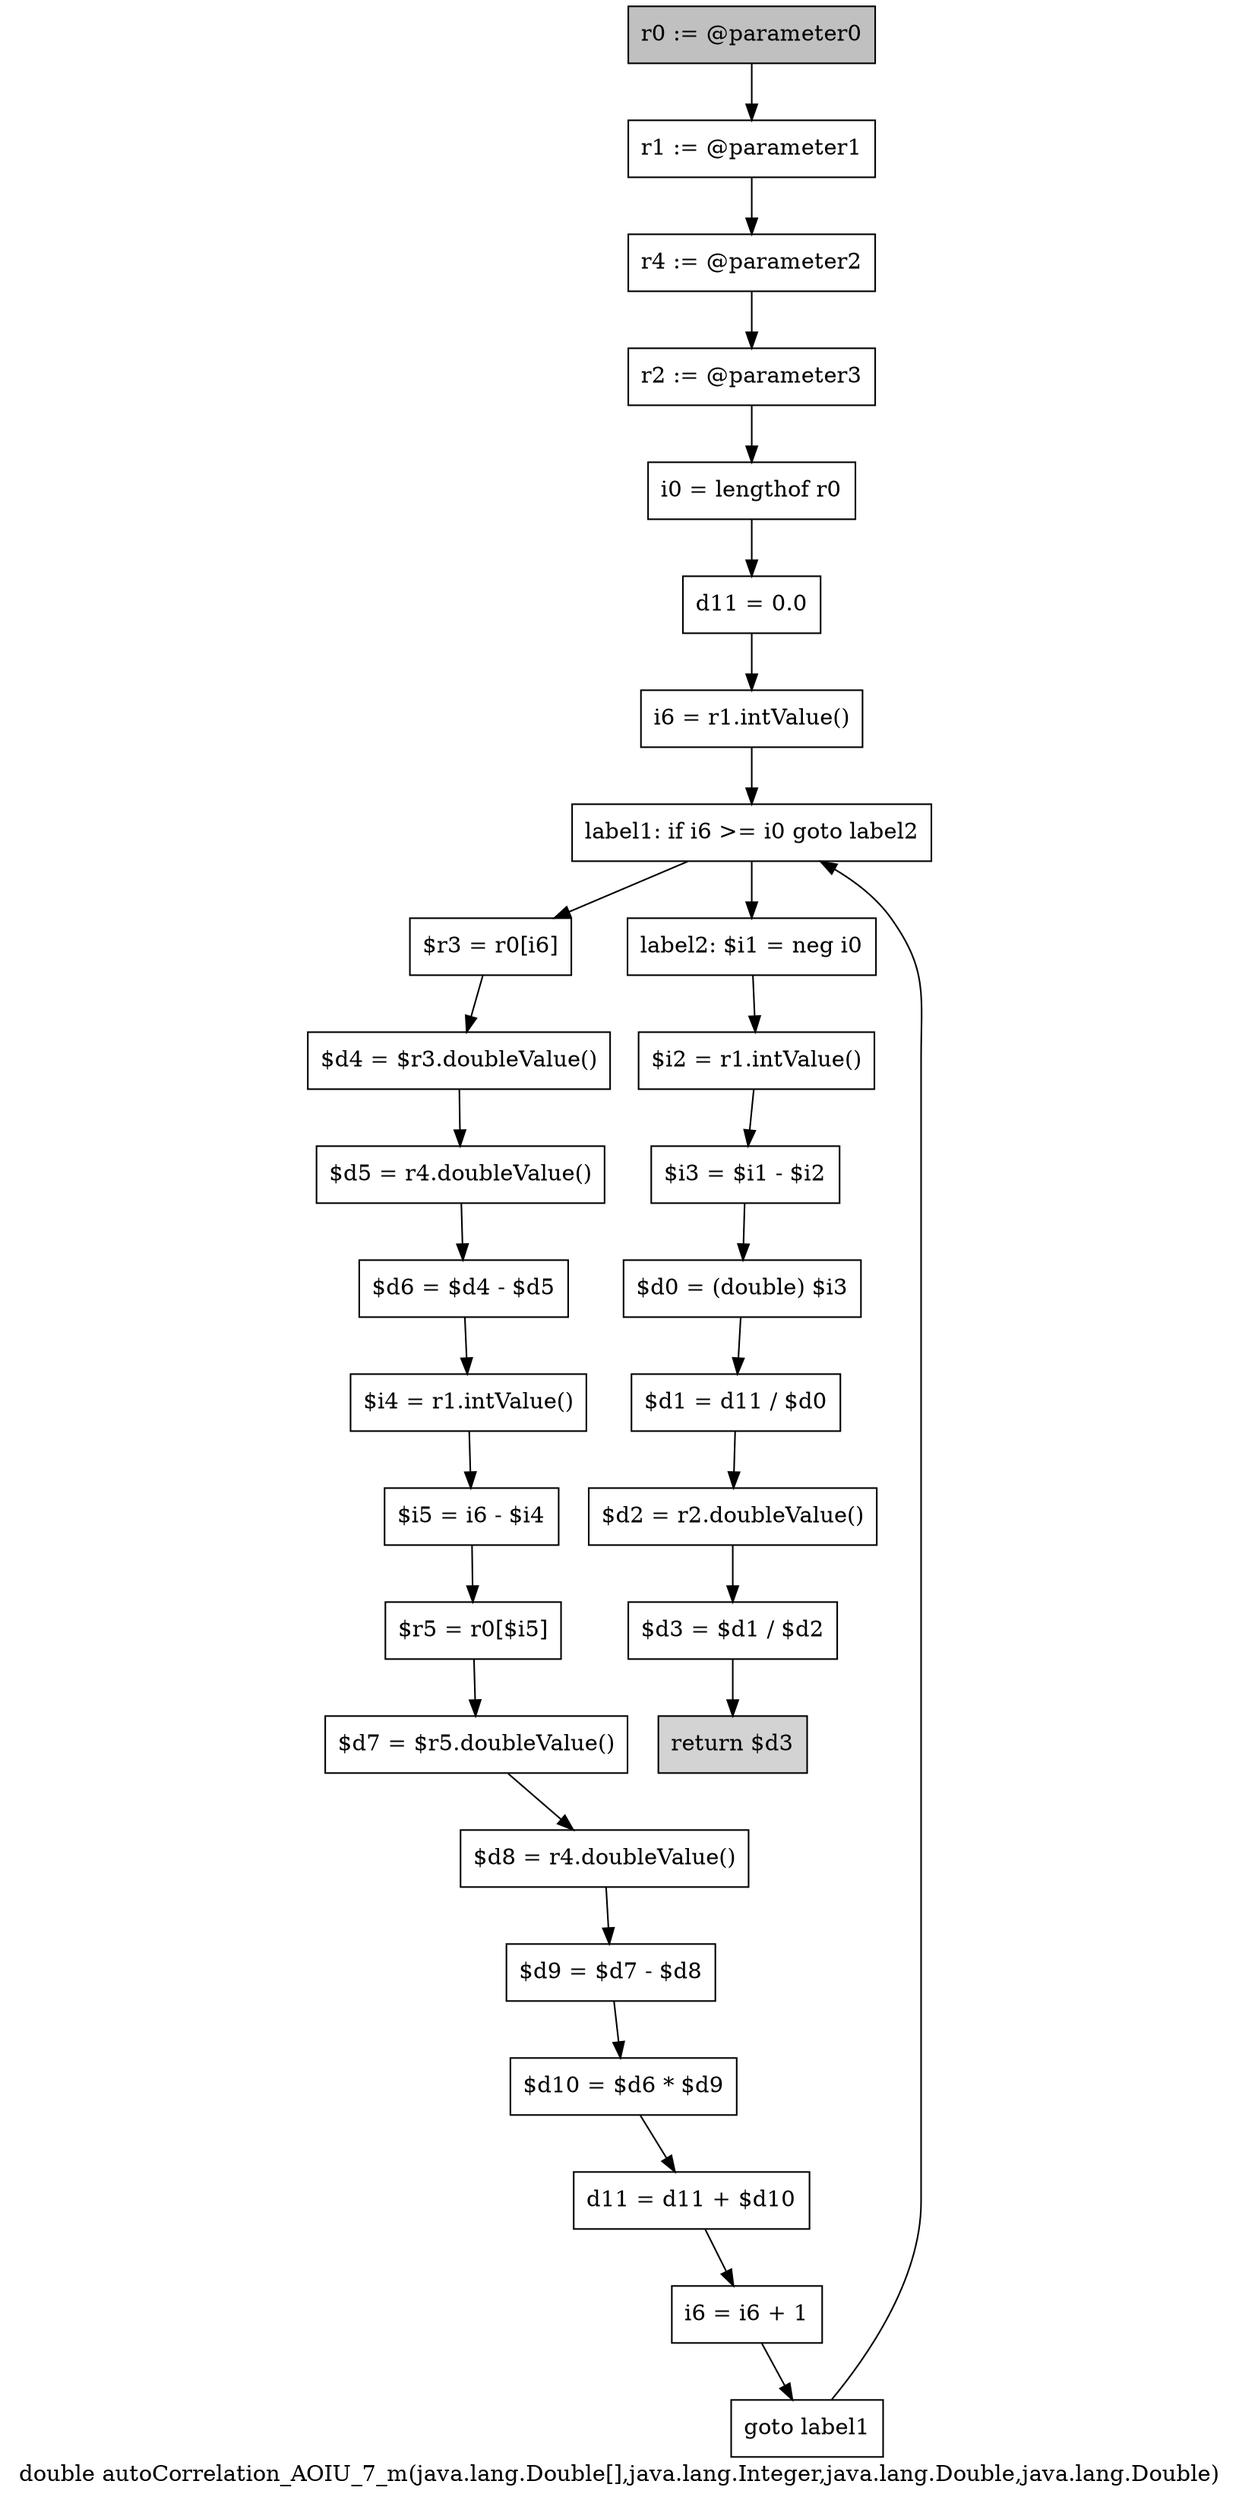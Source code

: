 digraph "double autoCorrelation_AOIU_7_m(java.lang.Double[],java.lang.Integer,java.lang.Double,java.lang.Double)" {
    label="double autoCorrelation_AOIU_7_m(java.lang.Double[],java.lang.Integer,java.lang.Double,java.lang.Double)";
    node [shape=box];
    "0" [style=filled,fillcolor=gray,label="r0 := @parameter0",];
    "1" [label="r1 := @parameter1",];
    "0"->"1";
    "2" [label="r4 := @parameter2",];
    "1"->"2";
    "3" [label="r2 := @parameter3",];
    "2"->"3";
    "4" [label="i0 = lengthof r0",];
    "3"->"4";
    "5" [label="d11 = 0.0",];
    "4"->"5";
    "6" [label="i6 = r1.intValue()",];
    "5"->"6";
    "7" [label="label1: if i6 >= i0 goto label2",];
    "6"->"7";
    "8" [label="$r3 = r0[i6]",];
    "7"->"8";
    "22" [label="label2: $i1 = neg i0",];
    "7"->"22";
    "9" [label="$d4 = $r3.doubleValue()",];
    "8"->"9";
    "10" [label="$d5 = r4.doubleValue()",];
    "9"->"10";
    "11" [label="$d6 = $d4 - $d5",];
    "10"->"11";
    "12" [label="$i4 = r1.intValue()",];
    "11"->"12";
    "13" [label="$i5 = i6 - $i4",];
    "12"->"13";
    "14" [label="$r5 = r0[$i5]",];
    "13"->"14";
    "15" [label="$d7 = $r5.doubleValue()",];
    "14"->"15";
    "16" [label="$d8 = r4.doubleValue()",];
    "15"->"16";
    "17" [label="$d9 = $d7 - $d8",];
    "16"->"17";
    "18" [label="$d10 = $d6 * $d9",];
    "17"->"18";
    "19" [label="d11 = d11 + $d10",];
    "18"->"19";
    "20" [label="i6 = i6 + 1",];
    "19"->"20";
    "21" [label="goto label1",];
    "20"->"21";
    "21"->"7";
    "23" [label="$i2 = r1.intValue()",];
    "22"->"23";
    "24" [label="$i3 = $i1 - $i2",];
    "23"->"24";
    "25" [label="$d0 = (double) $i3",];
    "24"->"25";
    "26" [label="$d1 = d11 / $d0",];
    "25"->"26";
    "27" [label="$d2 = r2.doubleValue()",];
    "26"->"27";
    "28" [label="$d3 = $d1 / $d2",];
    "27"->"28";
    "29" [style=filled,fillcolor=lightgray,label="return $d3",];
    "28"->"29";
}
